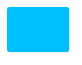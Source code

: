 @startuml

skinparam ClassBackgroundColor #DeepSkyBlue
skinparam ClassFontColor #DeepSkyBlue
skinparam ClassBorderColor #DeepSkyBlue

skinparam ClassStereotypeFontSize 0
skinparam CircledCharacterFontSize 0
skinparam CircledCharacterRadius 0
skinparam ClassBorderThickness 0
skinparam Shadowing false

class Dummy

@enduml